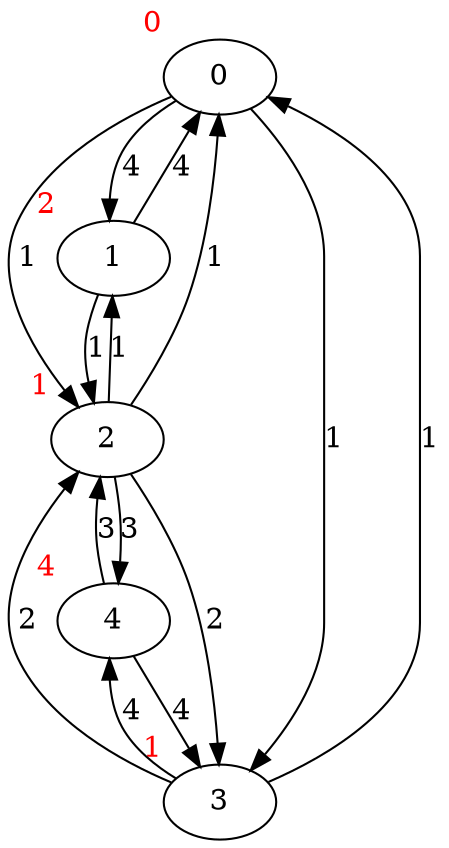 digraph G {
"0" [xlabel=<<font color="red">0</font>>];
"1" [xlabel=<<font color="red">2</font>>];
"2" [xlabel=<<font color="red">1</font>>];
"3" [xlabel=<<font color="red">1</font>>];
"4" [xlabel=<<font color="red">4</font>>];
"0" -> "1" [label="4"];
"0" -> "2" [label="1"];
"0" -> "3" [label="1"];
"1" -> "0" [label="4"];
"1" -> "2" [label="1"];
"2" -> "0" [label="1"];
"2" -> "1" [label="1"];
"2" -> "3" [label="2"];
"2" -> "4" [label="3"];
"3" -> "0" [label="1"];
"3" -> "2" [label="2"];
"3" -> "4" [label="4"];
"4" -> "2" [label="3"];
"4" -> "3" [label="4"];
}
